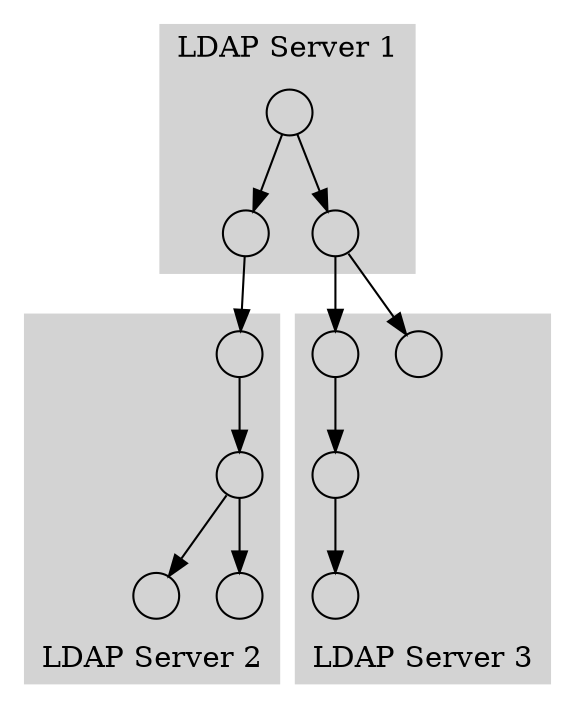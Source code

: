 digraph G {

  node0 [label = "", height=.3, width=.3];
  node1 [label = "", height=.3, width=.3];
  node2 [label = "", height=.3, width=.3];
  node3 [label = "", height=.3, width=.3];
  node4 [label = "", height=.3, width=.3];
  node5 [label = "", height=.3, width=.3];
  node6 [label = "", height=.3, width=.3];
  node7 [label = "", height=.3, width=.3];
  node8 [label = "", height=.3, width=.3];
  node9 [label = "", height=.3, width=.3];
  node10 [label = "", height=.3, width=.3];
  

  subgraph cluster0 {
      node [style=filled, color=white];
      style=filled;
      color=lightgrey;
      "node0" -> "node1";
      "node0" -> "node2";
      label = "LDAP Server 1";
      labelloc="top";
  }

  subgraph cluster1 {
      node [style=filled, color=white];
      style=filled;
      color=lightgrey;
  "node1" -> "node3";
  "node3" -> "node4";
  "node4" -> "node5";
  "node4" -> "node6";
      label = "LDAP Server 2";
      labelloc="bottom";
  }
  
  subgraph cluster2 {
      node [style=filled, color=white];
      style=filled;
      color=lightgrey;
  "node2" -> "node7";
  "node2" -> "node8" -> "node9" -> "node10";
      label = "LDAP Server 3";
      labelloc="botom";
  }
  
  
   
}
